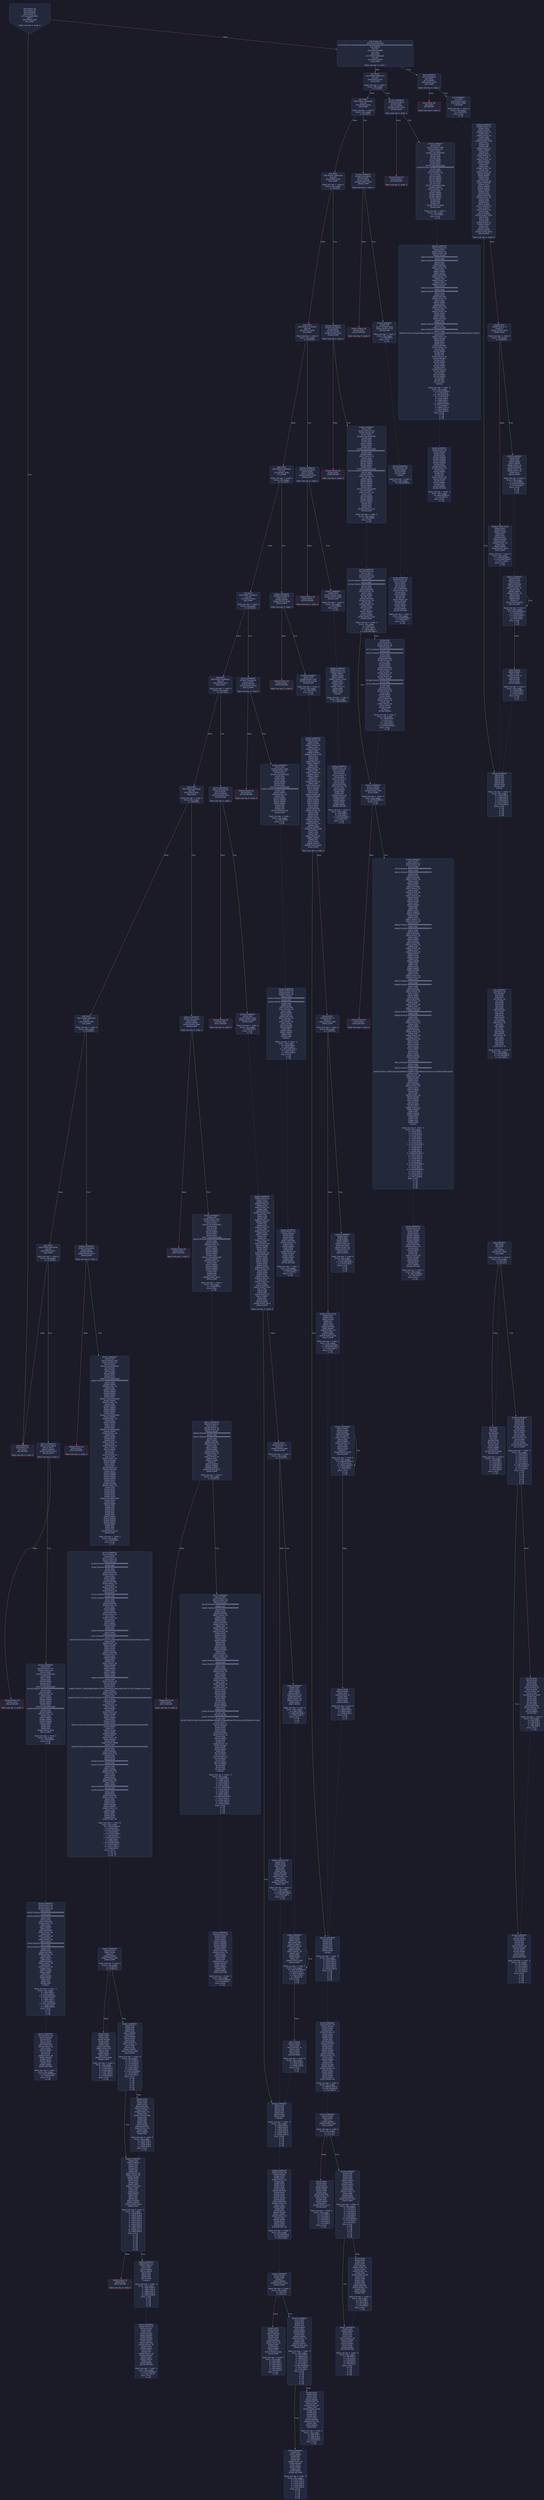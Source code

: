digraph G {
    node [shape=box, style="filled, rounded", color="#565f89", fontcolor="#c0caf5", fontname="Helvetica", fillcolor="#24283b"];
    edge [color="#414868", fontcolor="#c0caf5", fontname="Helvetica"];
    bgcolor="#1a1b26";
    0 [ label = "[00] PUSH1 80
[02] PUSH1 40
[04] MSTORE
[05] PUSH1 04
[07] CALLDATASIZE
[08] LT
[09] PUSH2 00af
[0c] JUMPI

Stack size req: 0, sizeΔ: 0
" shape = invhouse]
    1 [ label = "[0d] PUSH1 00
[0f] CALLDATALOAD
[10] PUSH29 0100000000000000000000000000000000000000000000000000000000
[2e] SWAP1
[2f] DIV
[30] PUSH4 ffffffff
[35] AND
[36] DUP1
[37] PUSH4 06fdde03
[3c] EQ
[3d] PUSH2 00b4
[40] JUMPI

Stack size req: 0, sizeΔ: 1
"]
    2 [ label = "[41] DUP1
[42] PUSH4 095ea7b3
[47] EQ
[48] PUSH2 0144
[4b] JUMPI

Stack size req: 1, sizeΔ: 0
Entry->Op usage:
	0->71:EQ:1
"]
    3 [ label = "[4c] DUP1
[4d] PUSH4 18160ddd
[52] EQ
[53] PUSH2 01a9
[56] JUMPI

Stack size req: 1, sizeΔ: 0
Entry->Op usage:
	0->82:EQ:1
"]
    4 [ label = "[57] DUP1
[58] PUSH4 23b872dd
[5d] EQ
[5e] PUSH2 01d4
[61] JUMPI

Stack size req: 1, sizeΔ: 0
Entry->Op usage:
	0->93:EQ:1
"]
    5 [ label = "[62] DUP1
[63] PUSH4 313ce567
[68] EQ
[69] PUSH2 0259
[6c] JUMPI

Stack size req: 1, sizeΔ: 0
Entry->Op usage:
	0->104:EQ:1
"]
    6 [ label = "[6d] DUP1
[6e] PUSH4 54fd4d50
[73] EQ
[74] PUSH2 028a
[77] JUMPI

Stack size req: 1, sizeΔ: 0
Entry->Op usage:
	0->115:EQ:1
"]
    7 [ label = "[78] DUP1
[79] PUSH4 70a08231
[7e] EQ
[7f] PUSH2 031a
[82] JUMPI

Stack size req: 1, sizeΔ: 0
Entry->Op usage:
	0->126:EQ:1
"]
    8 [ label = "[83] DUP1
[84] PUSH4 95d89b41
[89] EQ
[8a] PUSH2 0371
[8d] JUMPI

Stack size req: 1, sizeΔ: 0
Entry->Op usage:
	0->137:EQ:1
"]
    9 [ label = "[8e] DUP1
[8f] PUSH4 a9059cbb
[94] EQ
[95] PUSH2 0401
[98] JUMPI

Stack size req: 1, sizeΔ: 0
Entry->Op usage:
	0->148:EQ:1
"]
    10 [ label = "[99] DUP1
[9a] PUSH4 cae9ca51
[9f] EQ
[a0] PUSH2 0466
[a3] JUMPI

Stack size req: 1, sizeΔ: 0
Entry->Op usage:
	0->159:EQ:1
"]
    11 [ label = "[a4] DUP1
[a5] PUSH4 dd62ed3e
[aa] EQ
[ab] PUSH2 0511
[ae] JUMPI

Stack size req: 1, sizeΔ: 0
Entry->Op usage:
	0->170:EQ:1
"]
    12 [ label = "[af] JUMPDEST
[b0] PUSH1 00
[b2] DUP1
[b3] REVERT

Stack size req: 0, sizeΔ: 0
" color = "red"]
    13 [ label = "[b4] JUMPDEST
[b5] CALLVALUE
[b6] DUP1
[b7] ISZERO
[b8] PUSH2 00c0
[bb] JUMPI

Stack size req: 0, sizeΔ: 1
"]
    14 [ label = "[bc] PUSH1 00
[be] DUP1
[bf] REVERT

Stack size req: 0, sizeΔ: 0
" color = "red"]
    15 [ label = "[c0] JUMPDEST
[c1] POP
[c2] PUSH2 00c9
[c5] PUSH2 0588
[c8] JUMP

Stack size req: 1, sizeΔ: 0
Entry->Op usage:
	0->193:POP:0
Entry->Exit:
	0->😵
"]
    16 [ label = "[c9] JUMPDEST
[ca] PUSH1 40
[cc] MLOAD
[cd] DUP1
[ce] DUP1
[cf] PUSH1 20
[d1] ADD
[d2] DUP3
[d3] DUP2
[d4] SUB
[d5] DUP3
[d6] MSTORE
[d7] DUP4
[d8] DUP2
[d9] DUP2
[da] MLOAD
[db] DUP2
[dc] MSTORE
[dd] PUSH1 20
[df] ADD
[e0] SWAP2
[e1] POP
[e2] DUP1
[e3] MLOAD
[e4] SWAP1
[e5] PUSH1 20
[e7] ADD
[e8] SWAP1
[e9] DUP1
[ea] DUP4
[eb] DUP4
[ec] PUSH1 00

Stack size req: 1, sizeΔ: 9
Entry->Op usage:
	0->218:MLOAD:0
	0->227:MLOAD:0
	0->231:ADD:1
"]
    17 [ label = "[ee] JUMPDEST
[ef] DUP4
[f0] DUP2
[f1] LT
[f2] ISZERO
[f3] PUSH2 0109
[f6] JUMPI

Stack size req: 4, sizeΔ: 0
Entry->Op usage:
	0->241:LT:0
	3->241:LT:1
"]
    18 [ label = "[f7] DUP1
[f8] DUP3
[f9] ADD
[fa] MLOAD
[fb] DUP2
[fc] DUP5
[fd] ADD
[fe] MSTORE
[ff] PUSH1 20
[0101] DUP2
[0102] ADD
[0103] SWAP1
[0104] POP
[0105] PUSH2 00ee
[0108] JUMP

Stack size req: 3, sizeΔ: 0
Entry->Op usage:
	0->249:ADD:1
	0->253:ADD:1
	0->258:ADD:0
	0->260:POP:0
	1->249:ADD:0
	2->253:ADD:0
Entry->Exit:
	0->😵
"]
    19 [ label = "[0109] JUMPDEST
[010a] POP
[010b] POP
[010c] POP
[010d] POP
[010e] SWAP1
[010f] POP
[0110] SWAP1
[0111] DUP2
[0112] ADD
[0113] SWAP1
[0114] PUSH1 1f
[0116] AND
[0117] DUP1
[0118] ISZERO
[0119] PUSH2 0136
[011c] JUMPI

Stack size req: 7, sizeΔ: -5
Entry->Op usage:
	0->266:POP:0
	1->267:POP:0
	2->268:POP:0
	3->269:POP:0
	4->274:ADD:0
	4->278:AND:1
	4->280:ISZERO:0
	5->271:POP:0
	6->274:ADD:1
Entry->Exit:
	0->😵
	1->😵
	2->😵
	3->😵
	4->0
	5->😵
	6->😵
"]
    20 [ label = "[011d] DUP1
[011e] DUP3
[011f] SUB
[0120] DUP1
[0121] MLOAD
[0122] PUSH1 01
[0124] DUP4
[0125] PUSH1 20
[0127] SUB
[0128] PUSH2 0100
[012b] EXP
[012c] SUB
[012d] NOT
[012e] AND
[012f] DUP2
[0130] MSTORE
[0131] PUSH1 20
[0133] ADD
[0134] SWAP2
[0135] POP

Stack size req: 2, sizeΔ: 0
Entry->Op usage:
	0->287:SUB:1
	0->295:SUB:1
	1->287:SUB:0
	1->309:POP:0
Entry->Exit:
	1->😵
"]
    21 [ label = "[0136] JUMPDEST
[0137] POP
[0138] SWAP3
[0139] POP
[013a] POP
[013b] POP
[013c] PUSH1 40
[013e] MLOAD
[013f] DUP1
[0140] SWAP2
[0141] SUB
[0142] SWAP1
[0143] RETURN

Stack size req: 5, sizeΔ: -5
Entry->Op usage:
	0->311:POP:0
	1->321:SUB:0
	2->314:POP:0
	3->315:POP:0
	4->313:POP:0
Entry->Exit:
	0->😵
	1->😵
	2->😵
	3->😵
	4->😵
" color = "darkblue"]
    22 [ label = "[0144] JUMPDEST
[0145] CALLVALUE
[0146] DUP1
[0147] ISZERO
[0148] PUSH2 0150
[014b] JUMPI

Stack size req: 0, sizeΔ: 1
"]
    23 [ label = "[014c] PUSH1 00
[014e] DUP1
[014f] REVERT

Stack size req: 0, sizeΔ: 0
" color = "red"]
    24 [ label = "[0150] JUMPDEST
[0151] POP
[0152] PUSH2 018f
[0155] PUSH1 04
[0157] DUP1
[0158] CALLDATASIZE
[0159] SUB
[015a] DUP2
[015b] ADD
[015c] SWAP1
[015d] DUP1
[015e] DUP1
[015f] CALLDATALOAD
[0160] PUSH20 ffffffffffffffffffffffffffffffffffffffff
[0175] AND
[0176] SWAP1
[0177] PUSH1 20
[0179] ADD
[017a] SWAP1
[017b] SWAP3
[017c] SWAP2
[017d] SWAP1
[017e] DUP1
[017f] CALLDATALOAD
[0180] SWAP1
[0181] PUSH1 20
[0183] ADD
[0184] SWAP1
[0185] SWAP3
[0186] SWAP2
[0187] SWAP1
[0188] POP
[0189] POP
[018a] POP
[018b] PUSH2 0626
[018e] JUMP

Stack size req: 1, sizeΔ: 2
Entry->Op usage:
	0->337:POP:0
Entry->Exit:
	0->😵
"]
    25 [ label = "[018f] JUMPDEST
[0190] PUSH1 40
[0192] MLOAD
[0193] DUP1
[0194] DUP3
[0195] ISZERO
[0196] ISZERO
[0197] ISZERO
[0198] ISZERO
[0199] DUP2
[019a] MSTORE
[019b] PUSH1 20
[019d] ADD
[019e] SWAP2
[019f] POP
[01a0] POP
[01a1] PUSH1 40
[01a3] MLOAD
[01a4] DUP1
[01a5] SWAP2
[01a6] SUB
[01a7] SWAP1
[01a8] RETURN

Stack size req: 1, sizeΔ: -1
Entry->Op usage:
	0->405:ISZERO:0
	0->415:POP:0
Entry->Exit:
	0->😵
" color = "darkblue"]
    26 [ label = "[01a9] JUMPDEST
[01aa] CALLVALUE
[01ab] DUP1
[01ac] ISZERO
[01ad] PUSH2 01b5
[01b0] JUMPI

Stack size req: 0, sizeΔ: 1
"]
    27 [ label = "[01b1] PUSH1 00
[01b3] DUP1
[01b4] REVERT

Stack size req: 0, sizeΔ: 0
" color = "red"]
    28 [ label = "[01b5] JUMPDEST
[01b6] POP
[01b7] PUSH2 01be
[01ba] PUSH2 0718
[01bd] JUMP

Stack size req: 1, sizeΔ: 0
Entry->Op usage:
	0->438:POP:0
Entry->Exit:
	0->😵
"]
    29 [ label = "[01be] JUMPDEST
[01bf] PUSH1 40
[01c1] MLOAD
[01c2] DUP1
[01c3] DUP3
[01c4] DUP2
[01c5] MSTORE
[01c6] PUSH1 20
[01c8] ADD
[01c9] SWAP2
[01ca] POP
[01cb] POP
[01cc] PUSH1 40
[01ce] MLOAD
[01cf] DUP1
[01d0] SWAP2
[01d1] SUB
[01d2] SWAP1
[01d3] RETURN

Stack size req: 1, sizeΔ: -1
Entry->Op usage:
	0->453:MSTORE:1
	0->458:POP:0
Entry->Exit:
	0->😵
" color = "darkblue"]
    30 [ label = "[01d4] JUMPDEST
[01d5] CALLVALUE
[01d6] DUP1
[01d7] ISZERO
[01d8] PUSH2 01e0
[01db] JUMPI

Stack size req: 0, sizeΔ: 1
"]
    31 [ label = "[01dc] PUSH1 00
[01de] DUP1
[01df] REVERT

Stack size req: 0, sizeΔ: 0
" color = "red"]
    32 [ label = "[01e0] JUMPDEST
[01e1] POP
[01e2] PUSH2 023f
[01e5] PUSH1 04
[01e7] DUP1
[01e8] CALLDATASIZE
[01e9] SUB
[01ea] DUP2
[01eb] ADD
[01ec] SWAP1
[01ed] DUP1
[01ee] DUP1
[01ef] CALLDATALOAD
[01f0] PUSH20 ffffffffffffffffffffffffffffffffffffffff
[0205] AND
[0206] SWAP1
[0207] PUSH1 20
[0209] ADD
[020a] SWAP1
[020b] SWAP3
[020c] SWAP2
[020d] SWAP1
[020e] DUP1
[020f] CALLDATALOAD
[0210] PUSH20 ffffffffffffffffffffffffffffffffffffffff
[0225] AND
[0226] SWAP1
[0227] PUSH1 20
[0229] ADD
[022a] SWAP1
[022b] SWAP3
[022c] SWAP2
[022d] SWAP1
[022e] DUP1
[022f] CALLDATALOAD
[0230] SWAP1
[0231] PUSH1 20
[0233] ADD
[0234] SWAP1
[0235] SWAP3
[0236] SWAP2
[0237] SWAP1
[0238] POP
[0239] POP
[023a] POP
[023b] PUSH2 071e
[023e] JUMP

Stack size req: 1, sizeΔ: 3
Entry->Op usage:
	0->481:POP:0
Entry->Exit:
	0->😵
"]
    33 [ label = "[023f] JUMPDEST
[0240] PUSH1 40
[0242] MLOAD
[0243] DUP1
[0244] DUP3
[0245] ISZERO
[0246] ISZERO
[0247] ISZERO
[0248] ISZERO
[0249] DUP2
[024a] MSTORE
[024b] PUSH1 20
[024d] ADD
[024e] SWAP2
[024f] POP
[0250] POP
[0251] PUSH1 40
[0253] MLOAD
[0254] DUP1
[0255] SWAP2
[0256] SUB
[0257] SWAP1
[0258] RETURN

Stack size req: 1, sizeΔ: -1
Entry->Op usage:
	0->581:ISZERO:0
	0->591:POP:0
Entry->Exit:
	0->😵
" color = "darkblue"]
    34 [ label = "[0259] JUMPDEST
[025a] CALLVALUE
[025b] DUP1
[025c] ISZERO
[025d] PUSH2 0265
[0260] JUMPI

Stack size req: 0, sizeΔ: 1
"]
    35 [ label = "[0261] PUSH1 00
[0263] DUP1
[0264] REVERT

Stack size req: 0, sizeΔ: 0
" color = "red"]
    36 [ label = "[0265] JUMPDEST
[0266] POP
[0267] PUSH2 026e
[026a] PUSH2 098a
[026d] JUMP

Stack size req: 1, sizeΔ: 0
Entry->Op usage:
	0->614:POP:0
Entry->Exit:
	0->😵
"]
    37 [ label = "[026e] JUMPDEST
[026f] PUSH1 40
[0271] MLOAD
[0272] DUP1
[0273] DUP3
[0274] PUSH1 ff
[0276] AND
[0277] PUSH1 ff
[0279] AND
[027a] DUP2
[027b] MSTORE
[027c] PUSH1 20
[027e] ADD
[027f] SWAP2
[0280] POP
[0281] POP
[0282] PUSH1 40
[0284] MLOAD
[0285] DUP1
[0286] SWAP2
[0287] SUB
[0288] SWAP1
[0289] RETURN

Stack size req: 1, sizeΔ: -1
Entry->Op usage:
	0->630:AND:1
	0->633:AND:1
	0->635:MSTORE:1
	0->640:POP:0
Entry->Exit:
	0->😵
" color = "darkblue"]
    38 [ label = "[028a] JUMPDEST
[028b] CALLVALUE
[028c] DUP1
[028d] ISZERO
[028e] PUSH2 0296
[0291] JUMPI

Stack size req: 0, sizeΔ: 1
"]
    39 [ label = "[0292] PUSH1 00
[0294] DUP1
[0295] REVERT

Stack size req: 0, sizeΔ: 0
" color = "red"]
    40 [ label = "[0296] JUMPDEST
[0297] POP
[0298] PUSH2 029f
[029b] PUSH2 099d
[029e] JUMP

Stack size req: 1, sizeΔ: 0
Entry->Op usage:
	0->663:POP:0
Entry->Exit:
	0->😵
"]
    41 [ label = "[029f] JUMPDEST
[02a0] PUSH1 40
[02a2] MLOAD
[02a3] DUP1
[02a4] DUP1
[02a5] PUSH1 20
[02a7] ADD
[02a8] DUP3
[02a9] DUP2
[02aa] SUB
[02ab] DUP3
[02ac] MSTORE
[02ad] DUP4
[02ae] DUP2
[02af] DUP2
[02b0] MLOAD
[02b1] DUP2
[02b2] MSTORE
[02b3] PUSH1 20
[02b5] ADD
[02b6] SWAP2
[02b7] POP
[02b8] DUP1
[02b9] MLOAD
[02ba] SWAP1
[02bb] PUSH1 20
[02bd] ADD
[02be] SWAP1
[02bf] DUP1
[02c0] DUP4
[02c1] DUP4
[02c2] PUSH1 00

Stack size req: 1, sizeΔ: 9
Entry->Op usage:
	0->688:MLOAD:0
	0->697:MLOAD:0
	0->701:ADD:1
"]
    42 [ label = "[02c4] JUMPDEST
[02c5] DUP4
[02c6] DUP2
[02c7] LT
[02c8] ISZERO
[02c9] PUSH2 02df
[02cc] JUMPI

Stack size req: 4, sizeΔ: 0
Entry->Op usage:
	0->711:LT:0
	3->711:LT:1
"]
    43 [ label = "[02cd] DUP1
[02ce] DUP3
[02cf] ADD
[02d0] MLOAD
[02d1] DUP2
[02d2] DUP5
[02d3] ADD
[02d4] MSTORE
[02d5] PUSH1 20
[02d7] DUP2
[02d8] ADD
[02d9] SWAP1
[02da] POP
[02db] PUSH2 02c4
[02de] JUMP

Stack size req: 3, sizeΔ: 0
Entry->Op usage:
	0->719:ADD:1
	0->723:ADD:1
	0->728:ADD:0
	0->730:POP:0
	1->719:ADD:0
	2->723:ADD:0
Entry->Exit:
	0->😵
"]
    44 [ label = "[02df] JUMPDEST
[02e0] POP
[02e1] POP
[02e2] POP
[02e3] POP
[02e4] SWAP1
[02e5] POP
[02e6] SWAP1
[02e7] DUP2
[02e8] ADD
[02e9] SWAP1
[02ea] PUSH1 1f
[02ec] AND
[02ed] DUP1
[02ee] ISZERO
[02ef] PUSH2 030c
[02f2] JUMPI

Stack size req: 7, sizeΔ: -5
Entry->Op usage:
	0->736:POP:0
	1->737:POP:0
	2->738:POP:0
	3->739:POP:0
	4->744:ADD:0
	4->748:AND:1
	4->750:ISZERO:0
	5->741:POP:0
	6->744:ADD:1
Entry->Exit:
	0->😵
	1->😵
	2->😵
	3->😵
	4->0
	5->😵
	6->😵
"]
    45 [ label = "[02f3] DUP1
[02f4] DUP3
[02f5] SUB
[02f6] DUP1
[02f7] MLOAD
[02f8] PUSH1 01
[02fa] DUP4
[02fb] PUSH1 20
[02fd] SUB
[02fe] PUSH2 0100
[0301] EXP
[0302] SUB
[0303] NOT
[0304] AND
[0305] DUP2
[0306] MSTORE
[0307] PUSH1 20
[0309] ADD
[030a] SWAP2
[030b] POP

Stack size req: 2, sizeΔ: 0
Entry->Op usage:
	0->757:SUB:1
	0->765:SUB:1
	1->757:SUB:0
	1->779:POP:0
Entry->Exit:
	1->😵
"]
    46 [ label = "[030c] JUMPDEST
[030d] POP
[030e] SWAP3
[030f] POP
[0310] POP
[0311] POP
[0312] PUSH1 40
[0314] MLOAD
[0315] DUP1
[0316] SWAP2
[0317] SUB
[0318] SWAP1
[0319] RETURN

Stack size req: 5, sizeΔ: -5
Entry->Op usage:
	0->781:POP:0
	1->791:SUB:0
	2->784:POP:0
	3->785:POP:0
	4->783:POP:0
Entry->Exit:
	0->😵
	1->😵
	2->😵
	3->😵
	4->😵
" color = "darkblue"]
    47 [ label = "[031a] JUMPDEST
[031b] CALLVALUE
[031c] DUP1
[031d] ISZERO
[031e] PUSH2 0326
[0321] JUMPI

Stack size req: 0, sizeΔ: 1
"]
    48 [ label = "[0322] PUSH1 00
[0324] DUP1
[0325] REVERT

Stack size req: 0, sizeΔ: 0
" color = "red"]
    49 [ label = "[0326] JUMPDEST
[0327] POP
[0328] PUSH2 035b
[032b] PUSH1 04
[032d] DUP1
[032e] CALLDATASIZE
[032f] SUB
[0330] DUP2
[0331] ADD
[0332] SWAP1
[0333] DUP1
[0334] DUP1
[0335] CALLDATALOAD
[0336] PUSH20 ffffffffffffffffffffffffffffffffffffffff
[034b] AND
[034c] SWAP1
[034d] PUSH1 20
[034f] ADD
[0350] SWAP1
[0351] SWAP3
[0352] SWAP2
[0353] SWAP1
[0354] POP
[0355] POP
[0356] POP
[0357] PUSH2 0a3b
[035a] JUMP

Stack size req: 1, sizeΔ: 1
Entry->Op usage:
	0->807:POP:0
Entry->Exit:
	0->😵
"]
    50 [ label = "[035b] JUMPDEST
[035c] PUSH1 40
[035e] MLOAD
[035f] DUP1
[0360] DUP3
[0361] DUP2
[0362] MSTORE
[0363] PUSH1 20
[0365] ADD
[0366] SWAP2
[0367] POP
[0368] POP
[0369] PUSH1 40
[036b] MLOAD
[036c] DUP1
[036d] SWAP2
[036e] SUB
[036f] SWAP1
[0370] RETURN

Stack size req: 1, sizeΔ: -1
Entry->Op usage:
	0->866:MSTORE:1
	0->871:POP:0
Entry->Exit:
	0->😵
" color = "darkblue"]
    51 [ label = "[0371] JUMPDEST
[0372] CALLVALUE
[0373] DUP1
[0374] ISZERO
[0375] PUSH2 037d
[0378] JUMPI

Stack size req: 0, sizeΔ: 1
"]
    52 [ label = "[0379] PUSH1 00
[037b] DUP1
[037c] REVERT

Stack size req: 0, sizeΔ: 0
" color = "red"]
    53 [ label = "[037d] JUMPDEST
[037e] POP
[037f] PUSH2 0386
[0382] PUSH2 0a84
[0385] JUMP

Stack size req: 1, sizeΔ: 0
Entry->Op usage:
	0->894:POP:0
Entry->Exit:
	0->😵
"]
    54 [ label = "[0386] JUMPDEST
[0387] PUSH1 40
[0389] MLOAD
[038a] DUP1
[038b] DUP1
[038c] PUSH1 20
[038e] ADD
[038f] DUP3
[0390] DUP2
[0391] SUB
[0392] DUP3
[0393] MSTORE
[0394] DUP4
[0395] DUP2
[0396] DUP2
[0397] MLOAD
[0398] DUP2
[0399] MSTORE
[039a] PUSH1 20
[039c] ADD
[039d] SWAP2
[039e] POP
[039f] DUP1
[03a0] MLOAD
[03a1] SWAP1
[03a2] PUSH1 20
[03a4] ADD
[03a5] SWAP1
[03a6] DUP1
[03a7] DUP4
[03a8] DUP4
[03a9] PUSH1 00

Stack size req: 1, sizeΔ: 9
Entry->Op usage:
	0->919:MLOAD:0
	0->928:MLOAD:0
	0->932:ADD:1
"]
    55 [ label = "[03ab] JUMPDEST
[03ac] DUP4
[03ad] DUP2
[03ae] LT
[03af] ISZERO
[03b0] PUSH2 03c6
[03b3] JUMPI

Stack size req: 4, sizeΔ: 0
Entry->Op usage:
	0->942:LT:0
	3->942:LT:1
"]
    56 [ label = "[03b4] DUP1
[03b5] DUP3
[03b6] ADD
[03b7] MLOAD
[03b8] DUP2
[03b9] DUP5
[03ba] ADD
[03bb] MSTORE
[03bc] PUSH1 20
[03be] DUP2
[03bf] ADD
[03c0] SWAP1
[03c1] POP
[03c2] PUSH2 03ab
[03c5] JUMP

Stack size req: 3, sizeΔ: 0
Entry->Op usage:
	0->950:ADD:1
	0->954:ADD:1
	0->959:ADD:0
	0->961:POP:0
	1->950:ADD:0
	2->954:ADD:0
Entry->Exit:
	0->😵
"]
    57 [ label = "[03c6] JUMPDEST
[03c7] POP
[03c8] POP
[03c9] POP
[03ca] POP
[03cb] SWAP1
[03cc] POP
[03cd] SWAP1
[03ce] DUP2
[03cf] ADD
[03d0] SWAP1
[03d1] PUSH1 1f
[03d3] AND
[03d4] DUP1
[03d5] ISZERO
[03d6] PUSH2 03f3
[03d9] JUMPI

Stack size req: 7, sizeΔ: -5
Entry->Op usage:
	0->967:POP:0
	1->968:POP:0
	2->969:POP:0
	3->970:POP:0
	4->975:ADD:0
	4->979:AND:1
	4->981:ISZERO:0
	5->972:POP:0
	6->975:ADD:1
Entry->Exit:
	0->😵
	1->😵
	2->😵
	3->😵
	4->0
	5->😵
	6->😵
"]
    58 [ label = "[03da] DUP1
[03db] DUP3
[03dc] SUB
[03dd] DUP1
[03de] MLOAD
[03df] PUSH1 01
[03e1] DUP4
[03e2] PUSH1 20
[03e4] SUB
[03e5] PUSH2 0100
[03e8] EXP
[03e9] SUB
[03ea] NOT
[03eb] AND
[03ec] DUP2
[03ed] MSTORE
[03ee] PUSH1 20
[03f0] ADD
[03f1] SWAP2
[03f2] POP

Stack size req: 2, sizeΔ: 0
Entry->Op usage:
	0->988:SUB:1
	0->996:SUB:1
	1->988:SUB:0
	1->1010:POP:0
Entry->Exit:
	1->😵
"]
    59 [ label = "[03f3] JUMPDEST
[03f4] POP
[03f5] SWAP3
[03f6] POP
[03f7] POP
[03f8] POP
[03f9] PUSH1 40
[03fb] MLOAD
[03fc] DUP1
[03fd] SWAP2
[03fe] SUB
[03ff] SWAP1
[0400] RETURN

Stack size req: 5, sizeΔ: -5
Entry->Op usage:
	0->1012:POP:0
	1->1022:SUB:0
	2->1015:POP:0
	3->1016:POP:0
	4->1014:POP:0
Entry->Exit:
	0->😵
	1->😵
	2->😵
	3->😵
	4->😵
" color = "darkblue"]
    60 [ label = "[0401] JUMPDEST
[0402] CALLVALUE
[0403] DUP1
[0404] ISZERO
[0405] PUSH2 040d
[0408] JUMPI

Stack size req: 0, sizeΔ: 1
"]
    61 [ label = "[0409] PUSH1 00
[040b] DUP1
[040c] REVERT

Stack size req: 0, sizeΔ: 0
" color = "red"]
    62 [ label = "[040d] JUMPDEST
[040e] POP
[040f] PUSH2 044c
[0412] PUSH1 04
[0414] DUP1
[0415] CALLDATASIZE
[0416] SUB
[0417] DUP2
[0418] ADD
[0419] SWAP1
[041a] DUP1
[041b] DUP1
[041c] CALLDATALOAD
[041d] PUSH20 ffffffffffffffffffffffffffffffffffffffff
[0432] AND
[0433] SWAP1
[0434] PUSH1 20
[0436] ADD
[0437] SWAP1
[0438] SWAP3
[0439] SWAP2
[043a] SWAP1
[043b] DUP1
[043c] CALLDATALOAD
[043d] SWAP1
[043e] PUSH1 20
[0440] ADD
[0441] SWAP1
[0442] SWAP3
[0443] SWAP2
[0444] SWAP1
[0445] POP
[0446] POP
[0447] POP
[0448] PUSH2 0b22
[044b] JUMP

Stack size req: 1, sizeΔ: 2
Entry->Op usage:
	0->1038:POP:0
Entry->Exit:
	0->😵
"]
    63 [ label = "[044c] JUMPDEST
[044d] PUSH1 40
[044f] MLOAD
[0450] DUP1
[0451] DUP3
[0452] ISZERO
[0453] ISZERO
[0454] ISZERO
[0455] ISZERO
[0456] DUP2
[0457] MSTORE
[0458] PUSH1 20
[045a] ADD
[045b] SWAP2
[045c] POP
[045d] POP
[045e] PUSH1 40
[0460] MLOAD
[0461] DUP1
[0462] SWAP2
[0463] SUB
[0464] SWAP1
[0465] RETURN

Stack size req: 1, sizeΔ: -1
Entry->Op usage:
	0->1106:ISZERO:0
	0->1116:POP:0
Entry->Exit:
	0->😵
" color = "darkblue"]
    64 [ label = "[0466] JUMPDEST
[0467] CALLVALUE
[0468] DUP1
[0469] ISZERO
[046a] PUSH2 0472
[046d] JUMPI

Stack size req: 0, sizeΔ: 1
"]
    65 [ label = "[046e] PUSH1 00
[0470] DUP1
[0471] REVERT

Stack size req: 0, sizeΔ: 0
" color = "red"]
    66 [ label = "[0472] JUMPDEST
[0473] POP
[0474] PUSH2 04f7
[0477] PUSH1 04
[0479] DUP1
[047a] CALLDATASIZE
[047b] SUB
[047c] DUP2
[047d] ADD
[047e] SWAP1
[047f] DUP1
[0480] DUP1
[0481] CALLDATALOAD
[0482] PUSH20 ffffffffffffffffffffffffffffffffffffffff
[0497] AND
[0498] SWAP1
[0499] PUSH1 20
[049b] ADD
[049c] SWAP1
[049d] SWAP3
[049e] SWAP2
[049f] SWAP1
[04a0] DUP1
[04a1] CALLDATALOAD
[04a2] SWAP1
[04a3] PUSH1 20
[04a5] ADD
[04a6] SWAP1
[04a7] SWAP3
[04a8] SWAP2
[04a9] SWAP1
[04aa] DUP1
[04ab] CALLDATALOAD
[04ac] SWAP1
[04ad] PUSH1 20
[04af] ADD
[04b0] SWAP1
[04b1] DUP3
[04b2] ADD
[04b3] DUP1
[04b4] CALLDATALOAD
[04b5] SWAP1
[04b6] PUSH1 20
[04b8] ADD
[04b9] SWAP1
[04ba] DUP1
[04bb] DUP1
[04bc] PUSH1 1f
[04be] ADD
[04bf] PUSH1 20
[04c1] DUP1
[04c2] SWAP2
[04c3] DIV
[04c4] MUL
[04c5] PUSH1 20
[04c7] ADD
[04c8] PUSH1 40
[04ca] MLOAD
[04cb] SWAP1
[04cc] DUP2
[04cd] ADD
[04ce] PUSH1 40
[04d0] MSTORE
[04d1] DUP1
[04d2] SWAP4
[04d3] SWAP3
[04d4] SWAP2
[04d5] SWAP1
[04d6] DUP2
[04d7] DUP2
[04d8] MSTORE
[04d9] PUSH1 20
[04db] ADD
[04dc] DUP4
[04dd] DUP4
[04de] DUP1
[04df] DUP3
[04e0] DUP5
[04e1] CALLDATACOPY
[04e2] DUP3
[04e3] ADD
[04e4] SWAP2
[04e5] POP
[04e6] POP
[04e7] POP
[04e8] POP
[04e9] POP
[04ea] POP
[04eb] SWAP2
[04ec] SWAP3
[04ed] SWAP2
[04ee] SWAP3
[04ef] SWAP1
[04f0] POP
[04f1] POP
[04f2] POP
[04f3] PUSH2 0c7b
[04f6] JUMP

Stack size req: 1, sizeΔ: 3
Entry->Op usage:
	0->1139:POP:0
Entry->Exit:
	0->😵
"]
    67 [ label = "[04f7] JUMPDEST
[04f8] PUSH1 40
[04fa] MLOAD
[04fb] DUP1
[04fc] DUP3
[04fd] ISZERO
[04fe] ISZERO
[04ff] ISZERO
[0500] ISZERO
[0501] DUP2
[0502] MSTORE
[0503] PUSH1 20
[0505] ADD
[0506] SWAP2
[0507] POP
[0508] POP
[0509] PUSH1 40
[050b] MLOAD
[050c] DUP1
[050d] SWAP2
[050e] SUB
[050f] SWAP1
[0510] RETURN

Stack size req: 1, sizeΔ: -1
Entry->Op usage:
	0->1277:ISZERO:0
	0->1287:POP:0
Entry->Exit:
	0->😵
" color = "darkblue"]
    68 [ label = "[0511] JUMPDEST
[0512] CALLVALUE
[0513] DUP1
[0514] ISZERO
[0515] PUSH2 051d
[0518] JUMPI

Stack size req: 0, sizeΔ: 1
"]
    69 [ label = "[0519] PUSH1 00
[051b] DUP1
[051c] REVERT

Stack size req: 0, sizeΔ: 0
" color = "red"]
    70 [ label = "[051d] JUMPDEST
[051e] POP
[051f] PUSH2 0572
[0522] PUSH1 04
[0524] DUP1
[0525] CALLDATASIZE
[0526] SUB
[0527] DUP2
[0528] ADD
[0529] SWAP1
[052a] DUP1
[052b] DUP1
[052c] CALLDATALOAD
[052d] PUSH20 ffffffffffffffffffffffffffffffffffffffff
[0542] AND
[0543] SWAP1
[0544] PUSH1 20
[0546] ADD
[0547] SWAP1
[0548] SWAP3
[0549] SWAP2
[054a] SWAP1
[054b] DUP1
[054c] CALLDATALOAD
[054d] PUSH20 ffffffffffffffffffffffffffffffffffffffff
[0562] AND
[0563] SWAP1
[0564] PUSH1 20
[0566] ADD
[0567] SWAP1
[0568] SWAP3
[0569] SWAP2
[056a] SWAP1
[056b] POP
[056c] POP
[056d] POP
[056e] PUSH2 0f18
[0571] JUMP

Stack size req: 1, sizeΔ: 2
Entry->Op usage:
	0->1310:POP:0
Entry->Exit:
	0->😵
"]
    71 [ label = "[0572] JUMPDEST
[0573] PUSH1 40
[0575] MLOAD
[0576] DUP1
[0577] DUP3
[0578] DUP2
[0579] MSTORE
[057a] PUSH1 20
[057c] ADD
[057d] SWAP2
[057e] POP
[057f] POP
[0580] PUSH1 40
[0582] MLOAD
[0583] DUP1
[0584] SWAP2
[0585] SUB
[0586] SWAP1
[0587] RETURN

Stack size req: 1, sizeΔ: -1
Entry->Op usage:
	0->1401:MSTORE:1
	0->1406:POP:0
Entry->Exit:
	0->😵
" color = "darkblue"]
    72 [ label = "[0588] JUMPDEST
[0589] PUSH1 03
[058b] DUP1
[058c] SLOAD
[058d] PUSH1 01
[058f] DUP2
[0590] PUSH1 01
[0592] AND
[0593] ISZERO
[0594] PUSH2 0100
[0597] MUL
[0598] SUB
[0599] AND
[059a] PUSH1 02
[059c] SWAP1
[059d] DIV
[059e] DUP1
[059f] PUSH1 1f
[05a1] ADD
[05a2] PUSH1 20
[05a4] DUP1
[05a5] SWAP2
[05a6] DIV
[05a7] MUL
[05a8] PUSH1 20
[05aa] ADD
[05ab] PUSH1 40
[05ad] MLOAD
[05ae] SWAP1
[05af] DUP2
[05b0] ADD
[05b1] PUSH1 40
[05b3] MSTORE
[05b4] DUP1
[05b5] SWAP3
[05b6] SWAP2
[05b7] SWAP1
[05b8] DUP2
[05b9] DUP2
[05ba] MSTORE
[05bb] PUSH1 20
[05bd] ADD
[05be] DUP3
[05bf] DUP1
[05c0] SLOAD
[05c1] PUSH1 01
[05c3] DUP2
[05c4] PUSH1 01
[05c6] AND
[05c7] ISZERO
[05c8] PUSH2 0100
[05cb] MUL
[05cc] SUB
[05cd] AND
[05ce] PUSH1 02
[05d0] SWAP1
[05d1] DIV
[05d2] DUP1
[05d3] ISZERO
[05d4] PUSH2 061e
[05d7] JUMPI

Stack size req: 0, sizeΔ: 6
"]
    73 [ label = "[05d8] DUP1
[05d9] PUSH1 1f
[05db] LT
[05dc] PUSH2 05f3
[05df] JUMPI

Stack size req: 1, sizeΔ: 0
Entry->Op usage:
	0->1499:LT:1
"]
    74 [ label = "[05e0] PUSH2 0100
[05e3] DUP1
[05e4] DUP4
[05e5] SLOAD
[05e6] DIV
[05e7] MUL
[05e8] DUP4
[05e9] MSTORE
[05ea] SWAP2
[05eb] PUSH1 20
[05ed] ADD
[05ee] SWAP2
[05ef] PUSH2 061e
[05f2] JUMP

Stack size req: 3, sizeΔ: 0
Entry->Op usage:
	1->1509:SLOAD:0
	2->1513:MSTORE:0
	2->1517:ADD:1
Entry->Exit:
	2->😵
"]
    75 [ label = "[05f3] JUMPDEST
[05f4] DUP3
[05f5] ADD
[05f6] SWAP2
[05f7] SWAP1
[05f8] PUSH1 00
[05fa] MSTORE
[05fb] PUSH1 20
[05fd] PUSH1 00
[05ff] SHA3
[0600] SWAP1

Stack size req: 3, sizeΔ: 0
Entry->Op usage:
	0->1525:ADD:1
	1->1530:MSTORE:1
	2->1525:ADD:0
Entry->Exit:
	0->😵
	1->😵
	2->0
"]
    76 [ label = "[0601] JUMPDEST
[0602] DUP2
[0603] SLOAD
[0604] DUP2
[0605] MSTORE
[0606] SWAP1
[0607] PUSH1 01
[0609] ADD
[060a] SWAP1
[060b] PUSH1 20
[060d] ADD
[060e] DUP1
[060f] DUP4
[0610] GT
[0611] PUSH2 0601
[0614] JUMPI

Stack size req: 3, sizeΔ: 0
Entry->Op usage:
	0->1541:MSTORE:0
	0->1549:ADD:1
	1->1539:SLOAD:0
	1->1545:ADD:1
	2->1552:GT:0
Entry->Exit:
	0->😵
	1->😵
"]
    77 [ label = "[0615] DUP3
[0616] SWAP1
[0617] SUB
[0618] PUSH1 1f
[061a] AND
[061b] DUP3
[061c] ADD
[061d] SWAP2

Stack size req: 3, sizeΔ: 0
Entry->Op usage:
	0->1559:SUB:0
	2->1559:SUB:1
	2->1564:ADD:0
Entry->Exit:
	0->😵
	2->0
"]
    78 [ label = "[061e] JUMPDEST
[061f] POP
[0620] POP
[0621] POP
[0622] POP
[0623] POP
[0624] DUP2
[0625] JUMP
Indirect!

Stack size req: 7, sizeΔ: -5
Entry->Op usage:
	0->1567:POP:0
	1->1568:POP:0
	2->1569:POP:0
	3->1570:POP:0
	4->1571:POP:0
	6->1573:JUMP:0
Entry->Exit:
	0->😵
	1->😵
	2->😵
	3->😵
	4->😵
" color = "teal"]
    79 [ label = "[0626] JUMPDEST
[0627] PUSH1 00
[0629] DUP2
[062a] PUSH1 02
[062c] PUSH1 00
[062e] CALLER
[062f] PUSH20 ffffffffffffffffffffffffffffffffffffffff
[0644] AND
[0645] PUSH20 ffffffffffffffffffffffffffffffffffffffff
[065a] AND
[065b] DUP2
[065c] MSTORE
[065d] PUSH1 20
[065f] ADD
[0660] SWAP1
[0661] DUP2
[0662] MSTORE
[0663] PUSH1 20
[0665] ADD
[0666] PUSH1 00
[0668] SHA3
[0669] PUSH1 00
[066b] DUP6
[066c] PUSH20 ffffffffffffffffffffffffffffffffffffffff
[0681] AND
[0682] PUSH20 ffffffffffffffffffffffffffffffffffffffff
[0697] AND
[0698] DUP2
[0699] MSTORE
[069a] PUSH1 20
[069c] ADD
[069d] SWAP1
[069e] DUP2
[069f] MSTORE
[06a0] PUSH1 20
[06a2] ADD
[06a3] PUSH1 00
[06a5] SHA3
[06a6] DUP2
[06a7] SWAP1
[06a8] SSTORE
[06a9] POP
[06aa] DUP3
[06ab] PUSH20 ffffffffffffffffffffffffffffffffffffffff
[06c0] AND
[06c1] CALLER
[06c2] PUSH20 ffffffffffffffffffffffffffffffffffffffff
[06d7] AND
[06d8] PUSH32 8c5be1e5ebec7d5bd14f71427d1e84f3dd0314c0f7b2291e5b200ac8c7c3b925
[06f9] DUP5
[06fa] PUSH1 40
[06fc] MLOAD
[06fd] DUP1
[06fe] DUP3
[06ff] DUP2
[0700] MSTORE
[0701] PUSH1 20
[0703] ADD
[0704] SWAP2
[0705] POP
[0706] POP
[0707] PUSH1 40
[0709] MLOAD
[070a] DUP1
[070b] SWAP2
[070c] SUB
[070d] SWAP1
[070e] LOG3
[070f] PUSH1 01
[0711] SWAP1
[0712] POP
[0713] SWAP3
[0714] SWAP2
[0715] POP
[0716] POP
[0717] JUMP
Indirect!

Stack size req: 3, sizeΔ: -2
Entry->Op usage:
	0->1704:SSTORE:1
	0->1705:POP:0
	0->1792:MSTORE:1
	0->1797:POP:0
	0->1814:POP:0
	1->1665:AND:1
	1->1687:AND:1
	1->1689:MSTORE:1
	1->1728:AND:1
	1->1806:LOG3:4
	1->1813:POP:0
	2->1815:JUMP:0
Entry->Exit:
	0->😵
	1->😵
	2->😵
" color = "teal"]
    80 [ label = "[0718] JUMPDEST
[0719] PUSH1 00
[071b] SLOAD
[071c] DUP2
[071d] JUMP
Indirect!

Stack size req: 1, sizeΔ: 1
Entry->Op usage:
	0->1821:JUMP:0
" color = "teal"]
    81 [ label = "[071e] JUMPDEST
[071f] PUSH1 00
[0721] DUP2
[0722] PUSH1 01
[0724] PUSH1 00
[0726] DUP7
[0727] PUSH20 ffffffffffffffffffffffffffffffffffffffff
[073c] AND
[073d] PUSH20 ffffffffffffffffffffffffffffffffffffffff
[0752] AND
[0753] DUP2
[0754] MSTORE
[0755] PUSH1 20
[0757] ADD
[0758] SWAP1
[0759] DUP2
[075a] MSTORE
[075b] PUSH1 20
[075d] ADD
[075e] PUSH1 00
[0760] SHA3
[0761] SLOAD
[0762] LT
[0763] ISZERO
[0764] DUP1
[0765] ISZERO
[0766] PUSH2 07eb
[0769] JUMPI

Stack size req: 3, sizeΔ: 2
Entry->Op usage:
	0->1890:LT:1
	2->1852:AND:1
	2->1874:AND:1
	2->1876:MSTORE:1
"]
    82 [ label = "[076a] POP
[076b] DUP2
[076c] PUSH1 02
[076e] PUSH1 00
[0770] DUP7
[0771] PUSH20 ffffffffffffffffffffffffffffffffffffffff
[0786] AND
[0787] PUSH20 ffffffffffffffffffffffffffffffffffffffff
[079c] AND
[079d] DUP2
[079e] MSTORE
[079f] PUSH1 20
[07a1] ADD
[07a2] SWAP1
[07a3] DUP2
[07a4] MSTORE
[07a5] PUSH1 20
[07a7] ADD
[07a8] PUSH1 00
[07aa] SHA3
[07ab] PUSH1 00
[07ad] CALLER
[07ae] PUSH20 ffffffffffffffffffffffffffffffffffffffff
[07c3] AND
[07c4] PUSH20 ffffffffffffffffffffffffffffffffffffffff
[07d9] AND
[07da] DUP2
[07db] MSTORE
[07dc] PUSH1 20
[07de] ADD
[07df] SWAP1
[07e0] DUP2
[07e1] MSTORE
[07e2] PUSH1 20
[07e4] ADD
[07e5] PUSH1 00
[07e7] SHA3
[07e8] SLOAD
[07e9] LT
[07ea] ISZERO

Stack size req: 5, sizeΔ: 0
Entry->Op usage:
	0->1898:POP:0
	2->2025:LT:1
	4->1926:AND:1
	4->1948:AND:1
	4->1950:MSTORE:1
Entry->Exit:
	0->😵
"]
    83 [ label = "[07eb] JUMPDEST
[07ec] ISZERO
[07ed] ISZERO
[07ee] PUSH2 07f6
[07f1] JUMPI

Stack size req: 1, sizeΔ: -1
Entry->Op usage:
	0->2028:ISZERO:0
Entry->Exit:
	0->😵
"]
    84 [ label = "[07f2] PUSH1 00
[07f4] DUP1
[07f5] REVERT

Stack size req: 0, sizeΔ: 0
" color = "red"]
    85 [ label = "[07f6] JUMPDEST
[07f7] DUP2
[07f8] PUSH1 01
[07fa] PUSH1 00
[07fc] DUP6
[07fd] PUSH20 ffffffffffffffffffffffffffffffffffffffff
[0812] AND
[0813] PUSH20 ffffffffffffffffffffffffffffffffffffffff
[0828] AND
[0829] DUP2
[082a] MSTORE
[082b] PUSH1 20
[082d] ADD
[082e] SWAP1
[082f] DUP2
[0830] MSTORE
[0831] PUSH1 20
[0833] ADD
[0834] PUSH1 00
[0836] SHA3
[0837] PUSH1 00
[0839] DUP3
[083a] DUP3
[083b] SLOAD
[083c] ADD
[083d] SWAP3
[083e] POP
[083f] POP
[0840] DUP2
[0841] SWAP1
[0842] SSTORE
[0843] POP
[0844] DUP2
[0845] PUSH1 01
[0847] PUSH1 00
[0849] DUP7
[084a] PUSH20 ffffffffffffffffffffffffffffffffffffffff
[085f] AND
[0860] PUSH20 ffffffffffffffffffffffffffffffffffffffff
[0875] AND
[0876] DUP2
[0877] MSTORE
[0878] PUSH1 20
[087a] ADD
[087b] SWAP1
[087c] DUP2
[087d] MSTORE
[087e] PUSH1 20
[0880] ADD
[0881] PUSH1 00
[0883] SHA3
[0884] PUSH1 00
[0886] DUP3
[0887] DUP3
[0888] SLOAD
[0889] SUB
[088a] SWAP3
[088b] POP
[088c] POP
[088d] DUP2
[088e] SWAP1
[088f] SSTORE
[0890] POP
[0891] DUP2
[0892] PUSH1 02
[0894] PUSH1 00
[0896] DUP7
[0897] PUSH20 ffffffffffffffffffffffffffffffffffffffff
[08ac] AND
[08ad] PUSH20 ffffffffffffffffffffffffffffffffffffffff
[08c2] AND
[08c3] DUP2
[08c4] MSTORE
[08c5] PUSH1 20
[08c7] ADD
[08c8] SWAP1
[08c9] DUP2
[08ca] MSTORE
[08cb] PUSH1 20
[08cd] ADD
[08ce] PUSH1 00
[08d0] SHA3
[08d1] PUSH1 00
[08d3] CALLER
[08d4] PUSH20 ffffffffffffffffffffffffffffffffffffffff
[08e9] AND
[08ea] PUSH20 ffffffffffffffffffffffffffffffffffffffff
[08ff] AND
[0900] DUP2
[0901] MSTORE
[0902] PUSH1 20
[0904] ADD
[0905] SWAP1
[0906] DUP2
[0907] MSTORE
[0908] PUSH1 20
[090a] ADD
[090b] PUSH1 00
[090d] SHA3
[090e] PUSH1 00
[0910] DUP3
[0911] DUP3
[0912] SLOAD
[0913] SUB
[0914] SWAP3
[0915] POP
[0916] POP
[0917] DUP2
[0918] SWAP1
[0919] SSTORE
[091a] POP
[091b] DUP3
[091c] PUSH20 ffffffffffffffffffffffffffffffffffffffff
[0931] AND
[0932] DUP5
[0933] PUSH20 ffffffffffffffffffffffffffffffffffffffff
[0948] AND
[0949] PUSH32 ddf252ad1be2c89b69c2b068fc378daa952ba7f163c4a11628f55a4df523b3ef
[096a] DUP5
[096b] PUSH1 40
[096d] MLOAD
[096e] DUP1
[096f] DUP3
[0970] DUP2
[0971] MSTORE
[0972] PUSH1 20
[0974] ADD
[0975] SWAP2
[0976] POP
[0977] POP
[0978] PUSH1 40
[097a] MLOAD
[097b] DUP1
[097c] SWAP2
[097d] SUB
[097e] SWAP1
[097f] LOG3
[0980] PUSH1 01
[0982] SWAP1
[0983] POP
[0984] SWAP4
[0985] SWAP3
[0986] POP
[0987] POP
[0988] POP
[0989] JUMP
Indirect!

Stack size req: 5, sizeΔ: -4
Entry->Op usage:
	0->2435:POP:0
	1->2108:ADD:1
	1->2110:POP:0
	1->2185:SUB:1
	1->2187:POP:0
	1->2323:SUB:1
	1->2325:POP:0
	1->2417:MSTORE:1
	1->2422:POP:0
	1->2439:POP:0
	2->2066:AND:1
	2->2088:AND:1
	2->2090:MSTORE:1
	2->2353:AND:1
	2->2431:LOG3:4
	2->2440:POP:0
	3->2143:AND:1
	3->2165:AND:1
	3->2167:MSTORE:1
	3->2220:AND:1
	3->2242:AND:1
	3->2244:MSTORE:1
	3->2376:AND:1
	3->2431:LOG3:3
	3->2438:POP:0
	4->2441:JUMP:0
Entry->Exit:
	0->😵
	1->😵
	2->😵
	3->😵
	4->😵
" color = "teal"]
    86 [ label = "[098a] JUMPDEST
[098b] PUSH1 04
[098d] PUSH1 00
[098f] SWAP1
[0990] SLOAD
[0991] SWAP1
[0992] PUSH2 0100
[0995] EXP
[0996] SWAP1
[0997] DIV
[0998] PUSH1 ff
[099a] AND
[099b] DUP2
[099c] JUMP
Indirect!

Stack size req: 1, sizeΔ: 1
Entry->Op usage:
	0->2460:JUMP:0
" color = "teal"]
    87 [ label = "[099d] JUMPDEST
[099e] PUSH1 06
[09a0] DUP1
[09a1] SLOAD
[09a2] PUSH1 01
[09a4] DUP2
[09a5] PUSH1 01
[09a7] AND
[09a8] ISZERO
[09a9] PUSH2 0100
[09ac] MUL
[09ad] SUB
[09ae] AND
[09af] PUSH1 02
[09b1] SWAP1
[09b2] DIV
[09b3] DUP1
[09b4] PUSH1 1f
[09b6] ADD
[09b7] PUSH1 20
[09b9] DUP1
[09ba] SWAP2
[09bb] DIV
[09bc] MUL
[09bd] PUSH1 20
[09bf] ADD
[09c0] PUSH1 40
[09c2] MLOAD
[09c3] SWAP1
[09c4] DUP2
[09c5] ADD
[09c6] PUSH1 40
[09c8] MSTORE
[09c9] DUP1
[09ca] SWAP3
[09cb] SWAP2
[09cc] SWAP1
[09cd] DUP2
[09ce] DUP2
[09cf] MSTORE
[09d0] PUSH1 20
[09d2] ADD
[09d3] DUP3
[09d4] DUP1
[09d5] SLOAD
[09d6] PUSH1 01
[09d8] DUP2
[09d9] PUSH1 01
[09db] AND
[09dc] ISZERO
[09dd] PUSH2 0100
[09e0] MUL
[09e1] SUB
[09e2] AND
[09e3] PUSH1 02
[09e5] SWAP1
[09e6] DIV
[09e7] DUP1
[09e8] ISZERO
[09e9] PUSH2 0a33
[09ec] JUMPI

Stack size req: 0, sizeΔ: 6
"]
    88 [ label = "[09ed] DUP1
[09ee] PUSH1 1f
[09f0] LT
[09f1] PUSH2 0a08
[09f4] JUMPI

Stack size req: 1, sizeΔ: 0
Entry->Op usage:
	0->2544:LT:1
"]
    89 [ label = "[09f5] PUSH2 0100
[09f8] DUP1
[09f9] DUP4
[09fa] SLOAD
[09fb] DIV
[09fc] MUL
[09fd] DUP4
[09fe] MSTORE
[09ff] SWAP2
[0a00] PUSH1 20
[0a02] ADD
[0a03] SWAP2
[0a04] PUSH2 0a33
[0a07] JUMP

Stack size req: 3, sizeΔ: 0
Entry->Op usage:
	1->2554:SLOAD:0
	2->2558:MSTORE:0
	2->2562:ADD:1
Entry->Exit:
	2->😵
"]
    90 [ label = "[0a08] JUMPDEST
[0a09] DUP3
[0a0a] ADD
[0a0b] SWAP2
[0a0c] SWAP1
[0a0d] PUSH1 00
[0a0f] MSTORE
[0a10] PUSH1 20
[0a12] PUSH1 00
[0a14] SHA3
[0a15] SWAP1

Stack size req: 3, sizeΔ: 0
Entry->Op usage:
	0->2570:ADD:1
	1->2575:MSTORE:1
	2->2570:ADD:0
Entry->Exit:
	0->😵
	1->😵
	2->0
"]
    91 [ label = "[0a16] JUMPDEST
[0a17] DUP2
[0a18] SLOAD
[0a19] DUP2
[0a1a] MSTORE
[0a1b] SWAP1
[0a1c] PUSH1 01
[0a1e] ADD
[0a1f] SWAP1
[0a20] PUSH1 20
[0a22] ADD
[0a23] DUP1
[0a24] DUP4
[0a25] GT
[0a26] PUSH2 0a16
[0a29] JUMPI

Stack size req: 3, sizeΔ: 0
Entry->Op usage:
	0->2586:MSTORE:0
	0->2594:ADD:1
	1->2584:SLOAD:0
	1->2590:ADD:1
	2->2597:GT:0
Entry->Exit:
	0->😵
	1->😵
"]
    92 [ label = "[0a2a] DUP3
[0a2b] SWAP1
[0a2c] SUB
[0a2d] PUSH1 1f
[0a2f] AND
[0a30] DUP3
[0a31] ADD
[0a32] SWAP2

Stack size req: 3, sizeΔ: 0
Entry->Op usage:
	0->2604:SUB:0
	2->2604:SUB:1
	2->2609:ADD:0
Entry->Exit:
	0->😵
	2->0
"]
    93 [ label = "[0a33] JUMPDEST
[0a34] POP
[0a35] POP
[0a36] POP
[0a37] POP
[0a38] POP
[0a39] DUP2
[0a3a] JUMP
Indirect!

Stack size req: 7, sizeΔ: -5
Entry->Op usage:
	0->2612:POP:0
	1->2613:POP:0
	2->2614:POP:0
	3->2615:POP:0
	4->2616:POP:0
	6->2618:JUMP:0
Entry->Exit:
	0->😵
	1->😵
	2->😵
	3->😵
	4->😵
" color = "teal"]
    94 [ label = "[0a3b] JUMPDEST
[0a3c] PUSH1 00
[0a3e] PUSH1 01
[0a40] PUSH1 00
[0a42] DUP4
[0a43] PUSH20 ffffffffffffffffffffffffffffffffffffffff
[0a58] AND
[0a59] PUSH20 ffffffffffffffffffffffffffffffffffffffff
[0a6e] AND
[0a6f] DUP2
[0a70] MSTORE
[0a71] PUSH1 20
[0a73] ADD
[0a74] SWAP1
[0a75] DUP2
[0a76] MSTORE
[0a77] PUSH1 20
[0a79] ADD
[0a7a] PUSH1 00
[0a7c] SHA3
[0a7d] SLOAD
[0a7e] SWAP1
[0a7f] POP
[0a80] SWAP2
[0a81] SWAP1
[0a82] POP
[0a83] JUMP
Indirect!

Stack size req: 2, sizeΔ: -1
Entry->Op usage:
	0->2648:AND:1
	0->2670:AND:1
	0->2672:MSTORE:1
	0->2690:POP:0
	1->2691:JUMP:0
Entry->Exit:
	0->😵
	1->😵
" color = "teal"]
    95 [ label = "[0a84] JUMPDEST
[0a85] PUSH1 05
[0a87] DUP1
[0a88] SLOAD
[0a89] PUSH1 01
[0a8b] DUP2
[0a8c] PUSH1 01
[0a8e] AND
[0a8f] ISZERO
[0a90] PUSH2 0100
[0a93] MUL
[0a94] SUB
[0a95] AND
[0a96] PUSH1 02
[0a98] SWAP1
[0a99] DIV
[0a9a] DUP1
[0a9b] PUSH1 1f
[0a9d] ADD
[0a9e] PUSH1 20
[0aa0] DUP1
[0aa1] SWAP2
[0aa2] DIV
[0aa3] MUL
[0aa4] PUSH1 20
[0aa6] ADD
[0aa7] PUSH1 40
[0aa9] MLOAD
[0aaa] SWAP1
[0aab] DUP2
[0aac] ADD
[0aad] PUSH1 40
[0aaf] MSTORE
[0ab0] DUP1
[0ab1] SWAP3
[0ab2] SWAP2
[0ab3] SWAP1
[0ab4] DUP2
[0ab5] DUP2
[0ab6] MSTORE
[0ab7] PUSH1 20
[0ab9] ADD
[0aba] DUP3
[0abb] DUP1
[0abc] SLOAD
[0abd] PUSH1 01
[0abf] DUP2
[0ac0] PUSH1 01
[0ac2] AND
[0ac3] ISZERO
[0ac4] PUSH2 0100
[0ac7] MUL
[0ac8] SUB
[0ac9] AND
[0aca] PUSH1 02
[0acc] SWAP1
[0acd] DIV
[0ace] DUP1
[0acf] ISZERO
[0ad0] PUSH2 0b1a
[0ad3] JUMPI

Stack size req: 0, sizeΔ: 6
"]
    96 [ label = "[0ad4] DUP1
[0ad5] PUSH1 1f
[0ad7] LT
[0ad8] PUSH2 0aef
[0adb] JUMPI

Stack size req: 1, sizeΔ: 0
Entry->Op usage:
	0->2775:LT:1
"]
    97 [ label = "[0adc] PUSH2 0100
[0adf] DUP1
[0ae0] DUP4
[0ae1] SLOAD
[0ae2] DIV
[0ae3] MUL
[0ae4] DUP4
[0ae5] MSTORE
[0ae6] SWAP2
[0ae7] PUSH1 20
[0ae9] ADD
[0aea] SWAP2
[0aeb] PUSH2 0b1a
[0aee] JUMP

Stack size req: 3, sizeΔ: 0
Entry->Op usage:
	1->2785:SLOAD:0
	2->2789:MSTORE:0
	2->2793:ADD:1
Entry->Exit:
	2->😵
"]
    98 [ label = "[0aef] JUMPDEST
[0af0] DUP3
[0af1] ADD
[0af2] SWAP2
[0af3] SWAP1
[0af4] PUSH1 00
[0af6] MSTORE
[0af7] PUSH1 20
[0af9] PUSH1 00
[0afb] SHA3
[0afc] SWAP1

Stack size req: 3, sizeΔ: 0
Entry->Op usage:
	0->2801:ADD:1
	1->2806:MSTORE:1
	2->2801:ADD:0
Entry->Exit:
	0->😵
	1->😵
	2->0
"]
    99 [ label = "[0afd] JUMPDEST
[0afe] DUP2
[0aff] SLOAD
[0b00] DUP2
[0b01] MSTORE
[0b02] SWAP1
[0b03] PUSH1 01
[0b05] ADD
[0b06] SWAP1
[0b07] PUSH1 20
[0b09] ADD
[0b0a] DUP1
[0b0b] DUP4
[0b0c] GT
[0b0d] PUSH2 0afd
[0b10] JUMPI

Stack size req: 3, sizeΔ: 0
Entry->Op usage:
	0->2817:MSTORE:0
	0->2825:ADD:1
	1->2815:SLOAD:0
	1->2821:ADD:1
	2->2828:GT:0
Entry->Exit:
	0->😵
	1->😵
"]
    100 [ label = "[0b11] DUP3
[0b12] SWAP1
[0b13] SUB
[0b14] PUSH1 1f
[0b16] AND
[0b17] DUP3
[0b18] ADD
[0b19] SWAP2

Stack size req: 3, sizeΔ: 0
Entry->Op usage:
	0->2835:SUB:0
	2->2835:SUB:1
	2->2840:ADD:0
Entry->Exit:
	0->😵
	2->0
"]
    101 [ label = "[0b1a] JUMPDEST
[0b1b] POP
[0b1c] POP
[0b1d] POP
[0b1e] POP
[0b1f] POP
[0b20] DUP2
[0b21] JUMP
Indirect!

Stack size req: 7, sizeΔ: -5
Entry->Op usage:
	0->2843:POP:0
	1->2844:POP:0
	2->2845:POP:0
	3->2846:POP:0
	4->2847:POP:0
	6->2849:JUMP:0
Entry->Exit:
	0->😵
	1->😵
	2->😵
	3->😵
	4->😵
" color = "teal"]
    102 [ label = "[0b22] JUMPDEST
[0b23] PUSH1 00
[0b25] DUP2
[0b26] PUSH1 01
[0b28] PUSH1 00
[0b2a] CALLER
[0b2b] PUSH20 ffffffffffffffffffffffffffffffffffffffff
[0b40] AND
[0b41] PUSH20 ffffffffffffffffffffffffffffffffffffffff
[0b56] AND
[0b57] DUP2
[0b58] MSTORE
[0b59] PUSH1 20
[0b5b] ADD
[0b5c] SWAP1
[0b5d] DUP2
[0b5e] MSTORE
[0b5f] PUSH1 20
[0b61] ADD
[0b62] PUSH1 00
[0b64] SHA3
[0b65] SLOAD
[0b66] LT
[0b67] ISZERO
[0b68] ISZERO
[0b69] ISZERO
[0b6a] PUSH2 0b72
[0b6d] JUMPI

Stack size req: 1, sizeΔ: 1
Entry->Op usage:
	0->2918:LT:1
"]
    103 [ label = "[0b6e] PUSH1 00
[0b70] DUP1
[0b71] REVERT

Stack size req: 0, sizeΔ: 0
" color = "red"]
    104 [ label = "[0b72] JUMPDEST
[0b73] DUP2
[0b74] PUSH1 01
[0b76] PUSH1 00
[0b78] CALLER
[0b79] PUSH20 ffffffffffffffffffffffffffffffffffffffff
[0b8e] AND
[0b8f] PUSH20 ffffffffffffffffffffffffffffffffffffffff
[0ba4] AND
[0ba5] DUP2
[0ba6] MSTORE
[0ba7] PUSH1 20
[0ba9] ADD
[0baa] SWAP1
[0bab] DUP2
[0bac] MSTORE
[0bad] PUSH1 20
[0baf] ADD
[0bb0] PUSH1 00
[0bb2] SHA3
[0bb3] PUSH1 00
[0bb5] DUP3
[0bb6] DUP3
[0bb7] SLOAD
[0bb8] SUB
[0bb9] SWAP3
[0bba] POP
[0bbb] POP
[0bbc] DUP2
[0bbd] SWAP1
[0bbe] SSTORE
[0bbf] POP
[0bc0] DUP2
[0bc1] PUSH1 01
[0bc3] PUSH1 00
[0bc5] DUP6
[0bc6] PUSH20 ffffffffffffffffffffffffffffffffffffffff
[0bdb] AND
[0bdc] PUSH20 ffffffffffffffffffffffffffffffffffffffff
[0bf1] AND
[0bf2] DUP2
[0bf3] MSTORE
[0bf4] PUSH1 20
[0bf6] ADD
[0bf7] SWAP1
[0bf8] DUP2
[0bf9] MSTORE
[0bfa] PUSH1 20
[0bfc] ADD
[0bfd] PUSH1 00
[0bff] SHA3
[0c00] PUSH1 00
[0c02] DUP3
[0c03] DUP3
[0c04] SLOAD
[0c05] ADD
[0c06] SWAP3
[0c07] POP
[0c08] POP
[0c09] DUP2
[0c0a] SWAP1
[0c0b] SSTORE
[0c0c] POP
[0c0d] DUP3
[0c0e] PUSH20 ffffffffffffffffffffffffffffffffffffffff
[0c23] AND
[0c24] CALLER
[0c25] PUSH20 ffffffffffffffffffffffffffffffffffffffff
[0c3a] AND
[0c3b] PUSH32 ddf252ad1be2c89b69c2b068fc378daa952ba7f163c4a11628f55a4df523b3ef
[0c5c] DUP5
[0c5d] PUSH1 40
[0c5f] MLOAD
[0c60] DUP1
[0c61] DUP3
[0c62] DUP2
[0c63] MSTORE
[0c64] PUSH1 20
[0c66] ADD
[0c67] SWAP2
[0c68] POP
[0c69] POP
[0c6a] PUSH1 40
[0c6c] MLOAD
[0c6d] DUP1
[0c6e] SWAP2
[0c6f] SUB
[0c70] SWAP1
[0c71] LOG3
[0c72] PUSH1 01
[0c74] SWAP1
[0c75] POP
[0c76] SWAP3
[0c77] SWAP2
[0c78] POP
[0c79] POP
[0c7a] JUMP
Indirect!

Stack size req: 4, sizeΔ: -3
Entry->Op usage:
	0->3189:POP:0
	1->3000:SUB:1
	1->3002:POP:0
	1->3077:ADD:1
	1->3079:POP:0
	1->3171:MSTORE:1
	1->3176:POP:0
	1->3193:POP:0
	2->3035:AND:1
	2->3057:AND:1
	2->3059:MSTORE:1
	2->3107:AND:1
	2->3185:LOG3:4
	2->3192:POP:0
	3->3194:JUMP:0
Entry->Exit:
	0->😵
	1->😵
	2->😵
	3->😵
" color = "teal"]
    105 [ label = "[0c7b] JUMPDEST
[0c7c] PUSH1 00
[0c7e] DUP3
[0c7f] PUSH1 02
[0c81] PUSH1 00
[0c83] CALLER
[0c84] PUSH20 ffffffffffffffffffffffffffffffffffffffff
[0c99] AND
[0c9a] PUSH20 ffffffffffffffffffffffffffffffffffffffff
[0caf] AND
[0cb0] DUP2
[0cb1] MSTORE
[0cb2] PUSH1 20
[0cb4] ADD
[0cb5] SWAP1
[0cb6] DUP2
[0cb7] MSTORE
[0cb8] PUSH1 20
[0cba] ADD
[0cbb] PUSH1 00
[0cbd] SHA3
[0cbe] PUSH1 00
[0cc0] DUP7
[0cc1] PUSH20 ffffffffffffffffffffffffffffffffffffffff
[0cd6] AND
[0cd7] PUSH20 ffffffffffffffffffffffffffffffffffffffff
[0cec] AND
[0ced] DUP2
[0cee] MSTORE
[0cef] PUSH1 20
[0cf1] ADD
[0cf2] SWAP1
[0cf3] DUP2
[0cf4] MSTORE
[0cf5] PUSH1 20
[0cf7] ADD
[0cf8] PUSH1 00
[0cfa] SHA3
[0cfb] DUP2
[0cfc] SWAP1
[0cfd] SSTORE
[0cfe] POP
[0cff] DUP4
[0d00] PUSH20 ffffffffffffffffffffffffffffffffffffffff
[0d15] AND
[0d16] CALLER
[0d17] PUSH20 ffffffffffffffffffffffffffffffffffffffff
[0d2c] AND
[0d2d] PUSH32 8c5be1e5ebec7d5bd14f71427d1e84f3dd0314c0f7b2291e5b200ac8c7c3b925
[0d4e] DUP6
[0d4f] PUSH1 40
[0d51] MLOAD
[0d52] DUP1
[0d53] DUP3
[0d54] DUP2
[0d55] MSTORE
[0d56] PUSH1 20
[0d58] ADD
[0d59] SWAP2
[0d5a] POP
[0d5b] POP
[0d5c] PUSH1 40
[0d5e] MLOAD
[0d5f] DUP1
[0d60] SWAP2
[0d61] SUB
[0d62] SWAP1
[0d63] LOG3
[0d64] DUP4
[0d65] PUSH20 ffffffffffffffffffffffffffffffffffffffff
[0d7a] AND
[0d7b] PUSH1 40
[0d7d] MLOAD
[0d7e] DUP1
[0d7f] DUP1
[0d80] PUSH32 72656365697665417070726f76616c28616464726573732c75696e743235362c
[0da1] DUP2
[0da2] MSTORE
[0da3] PUSH1 20
[0da5] ADD
[0da6] PUSH32 616464726573732c627974657329000000000000000000000000000000000000
[0dc7] DUP2
[0dc8] MSTORE
[0dc9] POP
[0dca] PUSH1 2e
[0dcc] ADD
[0dcd] SWAP1
[0dce] POP
[0dcf] PUSH1 40
[0dd1] MLOAD
[0dd2] DUP1
[0dd3] SWAP2
[0dd4] SUB
[0dd5] SWAP1
[0dd6] SHA3
[0dd7] PUSH29 0100000000000000000000000000000000000000000000000000000000
[0df5] SWAP1
[0df6] DIV
[0df7] CALLER
[0df8] DUP6
[0df9] ADDRESS
[0dfa] DUP7
[0dfb] PUSH1 40
[0dfd] MLOAD
[0dfe] DUP6
[0dff] PUSH4 ffffffff
[0e04] AND
[0e05] PUSH29 0100000000000000000000000000000000000000000000000000000000
[0e23] MUL
[0e24] DUP2
[0e25] MSTORE
[0e26] PUSH1 04
[0e28] ADD
[0e29] DUP1
[0e2a] DUP6
[0e2b] PUSH20 ffffffffffffffffffffffffffffffffffffffff
[0e40] AND
[0e41] PUSH20 ffffffffffffffffffffffffffffffffffffffff
[0e56] AND
[0e57] DUP2
[0e58] MSTORE
[0e59] PUSH1 20
[0e5b] ADD
[0e5c] DUP5
[0e5d] DUP2
[0e5e] MSTORE
[0e5f] PUSH1 20
[0e61] ADD
[0e62] DUP4
[0e63] PUSH20 ffffffffffffffffffffffffffffffffffffffff
[0e78] AND
[0e79] PUSH20 ffffffffffffffffffffffffffffffffffffffff
[0e8e] AND
[0e8f] DUP2
[0e90] MSTORE
[0e91] PUSH1 20
[0e93] ADD
[0e94] DUP3
[0e95] DUP1
[0e96] MLOAD
[0e97] SWAP1
[0e98] PUSH1 20
[0e9a] ADD
[0e9b] SWAP1
[0e9c] DUP1
[0e9d] DUP4
[0e9e] DUP4
[0e9f] PUSH1 00

Stack size req: 3, sizeΔ: 15
Entry->Op usage:
	0->3734:MLOAD:0
	0->3738:ADD:1
	1->3325:SSTORE:1
	1->3326:POP:0
	1->3413:MSTORE:1
	1->3418:POP:0
	1->3678:MSTORE:1
	2->3286:AND:1
	2->3308:AND:1
	2->3310:MSTORE:1
	2->3349:AND:1
	2->3427:LOG3:4
	2->3450:AND:1
Entry->Exit:
	0->8, 15
	1->10, 16
	2->13, 17
"]
    106 [ label = "[0ea1] JUMPDEST
[0ea2] DUP4
[0ea3] DUP2
[0ea4] LT
[0ea5] ISZERO
[0ea6] PUSH2 0ebc
[0ea9] JUMPI

Stack size req: 4, sizeΔ: 0
Entry->Op usage:
	0->3748:LT:0
	3->3748:LT:1
"]
    107 [ label = "[0eaa] DUP1
[0eab] DUP3
[0eac] ADD
[0ead] MLOAD
[0eae] DUP2
[0eaf] DUP5
[0eb0] ADD
[0eb1] MSTORE
[0eb2] PUSH1 20
[0eb4] DUP2
[0eb5] ADD
[0eb6] SWAP1
[0eb7] POP
[0eb8] PUSH2 0ea1
[0ebb] JUMP

Stack size req: 3, sizeΔ: 0
Entry->Op usage:
	0->3756:ADD:1
	0->3760:ADD:1
	0->3765:ADD:0
	0->3767:POP:0
	1->3756:ADD:0
	2->3760:ADD:0
Entry->Exit:
	0->😵
"]
    108 [ label = "[0ebc] JUMPDEST
[0ebd] POP
[0ebe] POP
[0ebf] POP
[0ec0] POP
[0ec1] SWAP1
[0ec2] POP
[0ec3] SWAP1
[0ec4] DUP2
[0ec5] ADD
[0ec6] SWAP1
[0ec7] PUSH1 1f
[0ec9] AND
[0eca] DUP1
[0ecb] ISZERO
[0ecc] PUSH2 0ee9
[0ecf] JUMPI

Stack size req: 7, sizeΔ: -5
Entry->Op usage:
	0->3773:POP:0
	1->3774:POP:0
	2->3775:POP:0
	3->3776:POP:0
	4->3781:ADD:0
	4->3785:AND:1
	4->3787:ISZERO:0
	5->3778:POP:0
	6->3781:ADD:1
Entry->Exit:
	0->😵
	1->😵
	2->😵
	3->😵
	4->0
	5->😵
	6->😵
"]
    109 [ label = "[0ed0] DUP1
[0ed1] DUP3
[0ed2] SUB
[0ed3] DUP1
[0ed4] MLOAD
[0ed5] PUSH1 01
[0ed7] DUP4
[0ed8] PUSH1 20
[0eda] SUB
[0edb] PUSH2 0100
[0ede] EXP
[0edf] SUB
[0ee0] NOT
[0ee1] AND
[0ee2] DUP2
[0ee3] MSTORE
[0ee4] PUSH1 20
[0ee6] ADD
[0ee7] SWAP2
[0ee8] POP

Stack size req: 2, sizeΔ: 0
Entry->Op usage:
	0->3794:SUB:1
	0->3802:SUB:1
	1->3794:SUB:0
	1->3816:POP:0
Entry->Exit:
	1->😵
"]
    110 [ label = "[0ee9] JUMPDEST
[0eea] POP
[0eeb] SWAP5
[0eec] POP
[0eed] POP
[0eee] POP
[0eef] POP
[0ef0] POP
[0ef1] PUSH1 00
[0ef3] PUSH1 40
[0ef5] MLOAD
[0ef6] DUP1
[0ef7] DUP4
[0ef8] SUB
[0ef9] DUP2
[0efa] PUSH1 00
[0efc] DUP8
[0efd] GAS
[0efe] CALL
[0eff] SWAP3
[0f00] POP
[0f01] POP
[0f02] POP
[0f03] ISZERO
[0f04] ISZERO
[0f05] PUSH2 0f0d
[0f08] JUMPI

Stack size req: 9, sizeΔ: -9
Entry->Op usage:
	0->3818:POP:0
	1->3832:SUB:0
	1->3841:POP:0
	2->3821:POP:0
	3->3822:POP:0
	4->3823:POP:0
	5->3824:POP:0
	6->3820:POP:0
	7->3842:POP:0
	8->3838:CALL:1
	8->3840:POP:0
Entry->Exit:
	0->😵
	1->😵
	2->😵
	3->😵
	4->😵
	5->😵
	6->😵
	7->😵
	8->😵
"]
    111 [ label = "[0f09] PUSH1 00
[0f0b] DUP1
[0f0c] REVERT

Stack size req: 0, sizeΔ: 0
" color = "red"]
    112 [ label = "[0f0d] JUMPDEST
[0f0e] PUSH1 01
[0f10] SWAP1
[0f11] POP
[0f12] SWAP4
[0f13] SWAP3
[0f14] POP
[0f15] POP
[0f16] POP
[0f17] JUMP
Indirect!

Stack size req: 5, sizeΔ: -4
Entry->Op usage:
	0->3857:POP:0
	1->3861:POP:0
	2->3862:POP:0
	3->3860:POP:0
	4->3863:JUMP:0
Entry->Exit:
	0->😵
	1->😵
	2->😵
	3->😵
	4->😵
" color = "teal"]
    113 [ label = "[0f18] JUMPDEST
[0f19] PUSH1 00
[0f1b] PUSH1 02
[0f1d] PUSH1 00
[0f1f] DUP5
[0f20] PUSH20 ffffffffffffffffffffffffffffffffffffffff
[0f35] AND
[0f36] PUSH20 ffffffffffffffffffffffffffffffffffffffff
[0f4b] AND
[0f4c] DUP2
[0f4d] MSTORE
[0f4e] PUSH1 20
[0f50] ADD
[0f51] SWAP1
[0f52] DUP2
[0f53] MSTORE
[0f54] PUSH1 20
[0f56] ADD
[0f57] PUSH1 00
[0f59] SHA3
[0f5a] PUSH1 00
[0f5c] DUP4
[0f5d] PUSH20 ffffffffffffffffffffffffffffffffffffffff
[0f72] AND
[0f73] PUSH20 ffffffffffffffffffffffffffffffffffffffff
[0f88] AND
[0f89] DUP2
[0f8a] MSTORE
[0f8b] PUSH1 20
[0f8d] ADD
[0f8e] SWAP1
[0f8f] DUP2
[0f90] MSTORE
[0f91] PUSH1 20
[0f93] ADD
[0f94] PUSH1 00
[0f96] SHA3
[0f97] SLOAD
[0f98] SWAP1
[0f99] POP
[0f9a] SWAP3
[0f9b] SWAP2
[0f9c] POP
[0f9d] POP
[0f9e] JUMP
Indirect!

Stack size req: 3, sizeΔ: -2
Entry->Op usage:
	0->3954:AND:1
	0->3976:AND:1
	0->3978:MSTORE:1
	0->3997:POP:0
	1->3893:AND:1
	1->3915:AND:1
	1->3917:MSTORE:1
	1->3996:POP:0
	2->3998:JUMP:0
Entry->Exit:
	0->😵
	1->😵
	2->😵
" color = "teal"]
    0 -> 1 [ label = "False" color = "#f7768e"]
    0 -> 12 [ label = "True" color = "#9ece6a"]
    1 -> 2 [ label = "False" color = "#f7768e"]
    1 -> 13 [ label = "True" color = "#9ece6a"]
    2 -> 3 [ label = "False" color = "#f7768e"]
    2 -> 22 [ label = "True" color = "#9ece6a"]
    3 -> 4 [ label = "False" color = "#f7768e"]
    3 -> 26 [ label = "True" color = "#9ece6a"]
    4 -> 5 [ label = "False" color = "#f7768e"]
    4 -> 30 [ label = "True" color = "#9ece6a"]
    5 -> 6 [ label = "False" color = "#f7768e"]
    5 -> 34 [ label = "True" color = "#9ece6a"]
    6 -> 7 [ label = "False" color = "#f7768e"]
    6 -> 38 [ label = "True" color = "#9ece6a"]
    7 -> 8 [ label = "False" color = "#f7768e"]
    7 -> 47 [ label = "True" color = "#9ece6a"]
    8 -> 9 [ label = "False" color = "#f7768e"]
    8 -> 51 [ label = "True" color = "#9ece6a"]
    9 -> 10 [ label = "False" color = "#f7768e"]
    9 -> 60 [ label = "True" color = "#9ece6a"]
    10 -> 11 [ label = "False" color = "#f7768e"]
    10 -> 64 [ label = "True" color = "#9ece6a"]
    11 -> 12 [ label = "False" color = "#f7768e"]
    11 -> 68 [ label = "True" color = "#9ece6a"]
    13 -> 14 [ label = "False" color = "#f7768e"]
    13 -> 15 [ label = "True" color = "#9ece6a"]
    15 -> 72 [ ]
    16 -> 17 [ ]
    17 -> 18 [ label = "False" color = "#f7768e"]
    17 -> 19 [ label = "True" color = "#9ece6a"]
    18 -> 17 [ ]
    19 -> 20 [ label = "False" color = "#f7768e"]
    19 -> 21 [ label = "True" color = "#9ece6a"]
    20 -> 21 [ ]
    22 -> 23 [ label = "False" color = "#f7768e"]
    22 -> 24 [ label = "True" color = "#9ece6a"]
    24 -> 79 [ ]
    26 -> 27 [ label = "False" color = "#f7768e"]
    26 -> 28 [ label = "True" color = "#9ece6a"]
    28 -> 80 [ ]
    30 -> 31 [ label = "False" color = "#f7768e"]
    30 -> 32 [ label = "True" color = "#9ece6a"]
    32 -> 81 [ ]
    34 -> 35 [ label = "False" color = "#f7768e"]
    34 -> 36 [ label = "True" color = "#9ece6a"]
    36 -> 86 [ ]
    38 -> 39 [ label = "False" color = "#f7768e"]
    38 -> 40 [ label = "True" color = "#9ece6a"]
    40 -> 87 [ ]
    41 -> 42 [ ]
    42 -> 43 [ label = "False" color = "#f7768e"]
    42 -> 44 [ label = "True" color = "#9ece6a"]
    43 -> 42 [ ]
    44 -> 45 [ label = "False" color = "#f7768e"]
    44 -> 46 [ label = "True" color = "#9ece6a"]
    45 -> 46 [ ]
    47 -> 48 [ label = "False" color = "#f7768e"]
    47 -> 49 [ label = "True" color = "#9ece6a"]
    49 -> 94 [ ]
    51 -> 52 [ label = "False" color = "#f7768e"]
    51 -> 53 [ label = "True" color = "#9ece6a"]
    53 -> 95 [ ]
    54 -> 55 [ ]
    55 -> 56 [ label = "False" color = "#f7768e"]
    55 -> 57 [ label = "True" color = "#9ece6a"]
    56 -> 55 [ ]
    57 -> 58 [ label = "False" color = "#f7768e"]
    57 -> 59 [ label = "True" color = "#9ece6a"]
    58 -> 59 [ ]
    60 -> 61 [ label = "False" color = "#f7768e"]
    60 -> 62 [ label = "True" color = "#9ece6a"]
    62 -> 102 [ ]
    64 -> 65 [ label = "False" color = "#f7768e"]
    64 -> 66 [ label = "True" color = "#9ece6a"]
    66 -> 105 [ ]
    68 -> 69 [ label = "False" color = "#f7768e"]
    68 -> 70 [ label = "True" color = "#9ece6a"]
    70 -> 113 [ ]
    72 -> 73 [ label = "False" color = "#f7768e"]
    72 -> 78 [ label = "True" color = "#9ece6a"]
    73 -> 74 [ label = "False" color = "#f7768e"]
    73 -> 75 [ label = "True" color = "#9ece6a"]
    74 -> 78 [ ]
    75 -> 76 [ ]
    76 -> 77 [ label = "False" color = "#f7768e"]
    76 -> 76 [ label = "True" color = "#9ece6a"]
    77 -> 78 [ ]
    81 -> 82 [ label = "False" color = "#f7768e"]
    81 -> 83 [ label = "True" color = "#9ece6a"]
    82 -> 83 [ ]
    83 -> 84 [ label = "False" color = "#f7768e"]
    83 -> 85 [ label = "True" color = "#9ece6a"]
    87 -> 88 [ label = "False" color = "#f7768e"]
    87 -> 93 [ label = "True" color = "#9ece6a"]
    88 -> 89 [ label = "False" color = "#f7768e"]
    88 -> 90 [ label = "True" color = "#9ece6a"]
    89 -> 93 [ ]
    90 -> 91 [ ]
    91 -> 92 [ label = "False" color = "#f7768e"]
    91 -> 91 [ label = "True" color = "#9ece6a"]
    92 -> 93 [ ]
    95 -> 96 [ label = "False" color = "#f7768e"]
    95 -> 101 [ label = "True" color = "#9ece6a"]
    96 -> 97 [ label = "False" color = "#f7768e"]
    96 -> 98 [ label = "True" color = "#9ece6a"]
    97 -> 101 [ ]
    98 -> 99 [ ]
    99 -> 100 [ label = "False" color = "#f7768e"]
    99 -> 99 [ label = "True" color = "#9ece6a"]
    100 -> 101 [ ]
    102 -> 103 [ label = "False" color = "#f7768e"]
    102 -> 104 [ label = "True" color = "#9ece6a"]
    105 -> 106 [ ]
    106 -> 107 [ label = "False" color = "#f7768e"]
    106 -> 108 [ label = "True" color = "#9ece6a"]
    107 -> 106 [ ]
    108 -> 109 [ label = "False" color = "#f7768e"]
    108 -> 110 [ label = "True" color = "#9ece6a"]
    109 -> 110 [ ]
    110 -> 111 [ label = "False" color = "#f7768e"]
    110 -> 112 [ label = "True" color = "#9ece6a"]
    78 -> 16 [ ]
    79 -> 25 [ ]
    80 -> 29 [ ]
    85 -> 33 [ ]
    86 -> 37 [ ]
    93 -> 41 [ ]
    94 -> 50 [ ]
    101 -> 54 [ ]
    104 -> 63 [ ]
    112 -> 67 [ ]
    113 -> 71 [ ]

}
